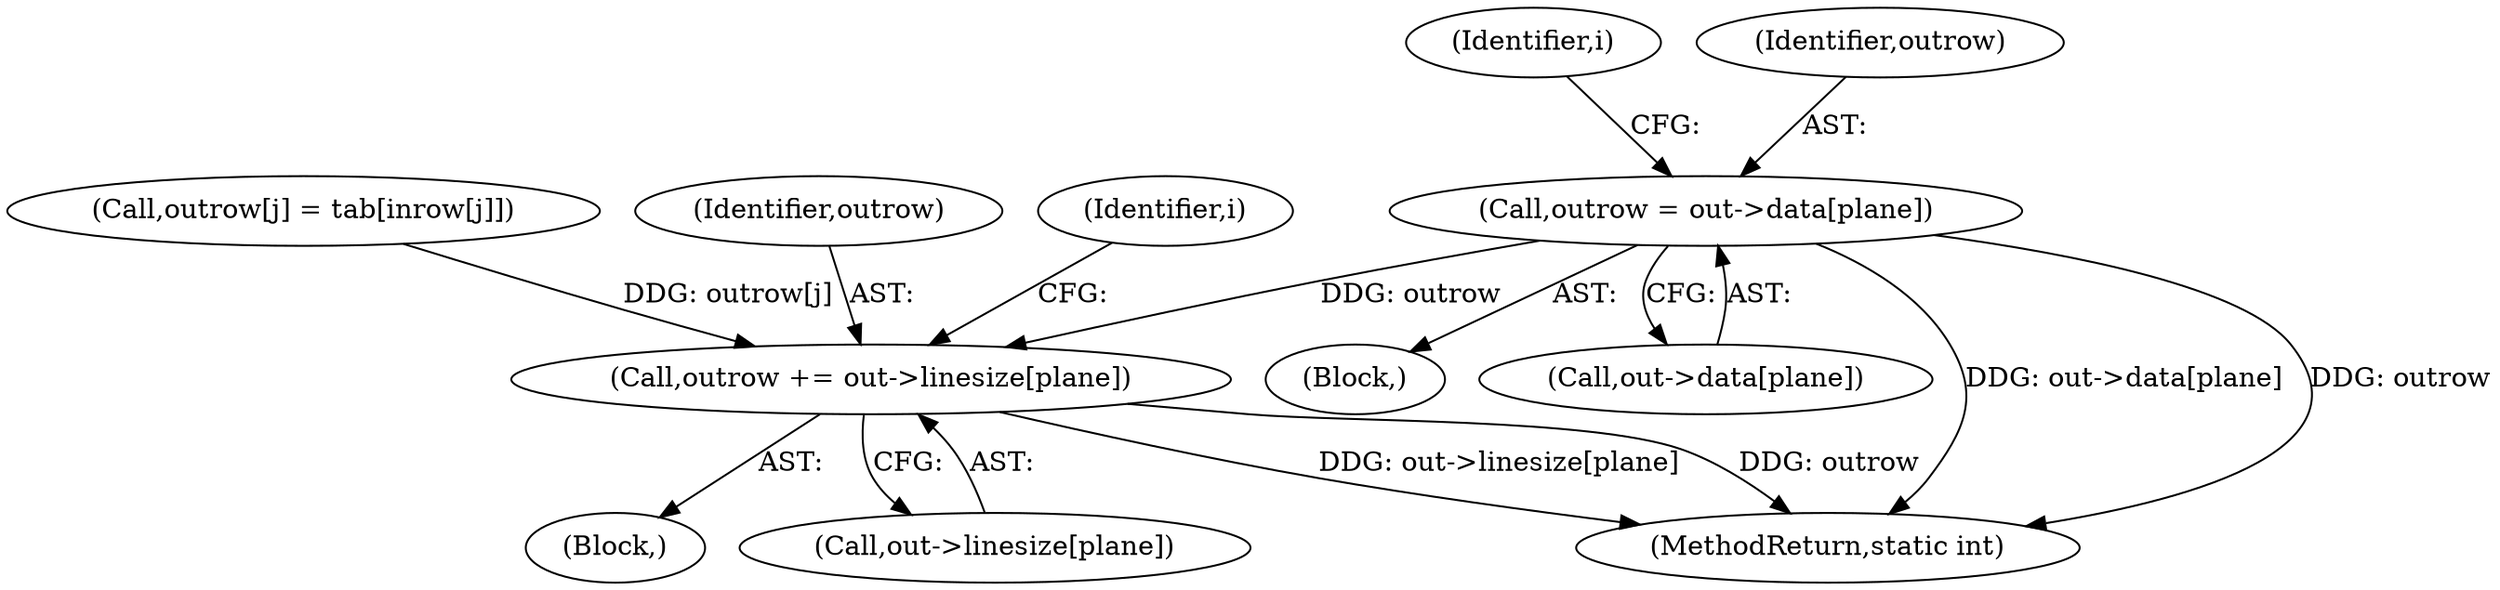 digraph "0_FFmpeg_e43a0a232dbf6d3c161823c2e07c52e76227a1bc_6@array" {
"1000380" [label="(Call,outrow = out->data[plane])"];
"1000430" [label="(Call,outrow += out->linesize[plane])"];
"1000389" [label="(Identifier,i)"];
"1000380" [label="(Call,outrow = out->data[plane])"];
"1000447" [label="(MethodReturn,static int)"];
"1000326" [label="(Block,)"];
"1000414" [label="(Call,outrow[j] = tab[inrow[j]])"];
"1000381" [label="(Identifier,outrow)"];
"1000430" [label="(Call,outrow += out->linesize[plane])"];
"1000382" [label="(Call,out->data[plane])"];
"1000396" [label="(Block,)"];
"1000431" [label="(Identifier,outrow)"];
"1000432" [label="(Call,out->linesize[plane])"];
"1000395" [label="(Identifier,i)"];
"1000380" -> "1000326"  [label="AST: "];
"1000380" -> "1000382"  [label="CFG: "];
"1000381" -> "1000380"  [label="AST: "];
"1000382" -> "1000380"  [label="AST: "];
"1000389" -> "1000380"  [label="CFG: "];
"1000380" -> "1000447"  [label="DDG: out->data[plane]"];
"1000380" -> "1000447"  [label="DDG: outrow"];
"1000380" -> "1000430"  [label="DDG: outrow"];
"1000430" -> "1000396"  [label="AST: "];
"1000430" -> "1000432"  [label="CFG: "];
"1000431" -> "1000430"  [label="AST: "];
"1000432" -> "1000430"  [label="AST: "];
"1000395" -> "1000430"  [label="CFG: "];
"1000430" -> "1000447"  [label="DDG: out->linesize[plane]"];
"1000430" -> "1000447"  [label="DDG: outrow"];
"1000414" -> "1000430"  [label="DDG: outrow[j]"];
}
